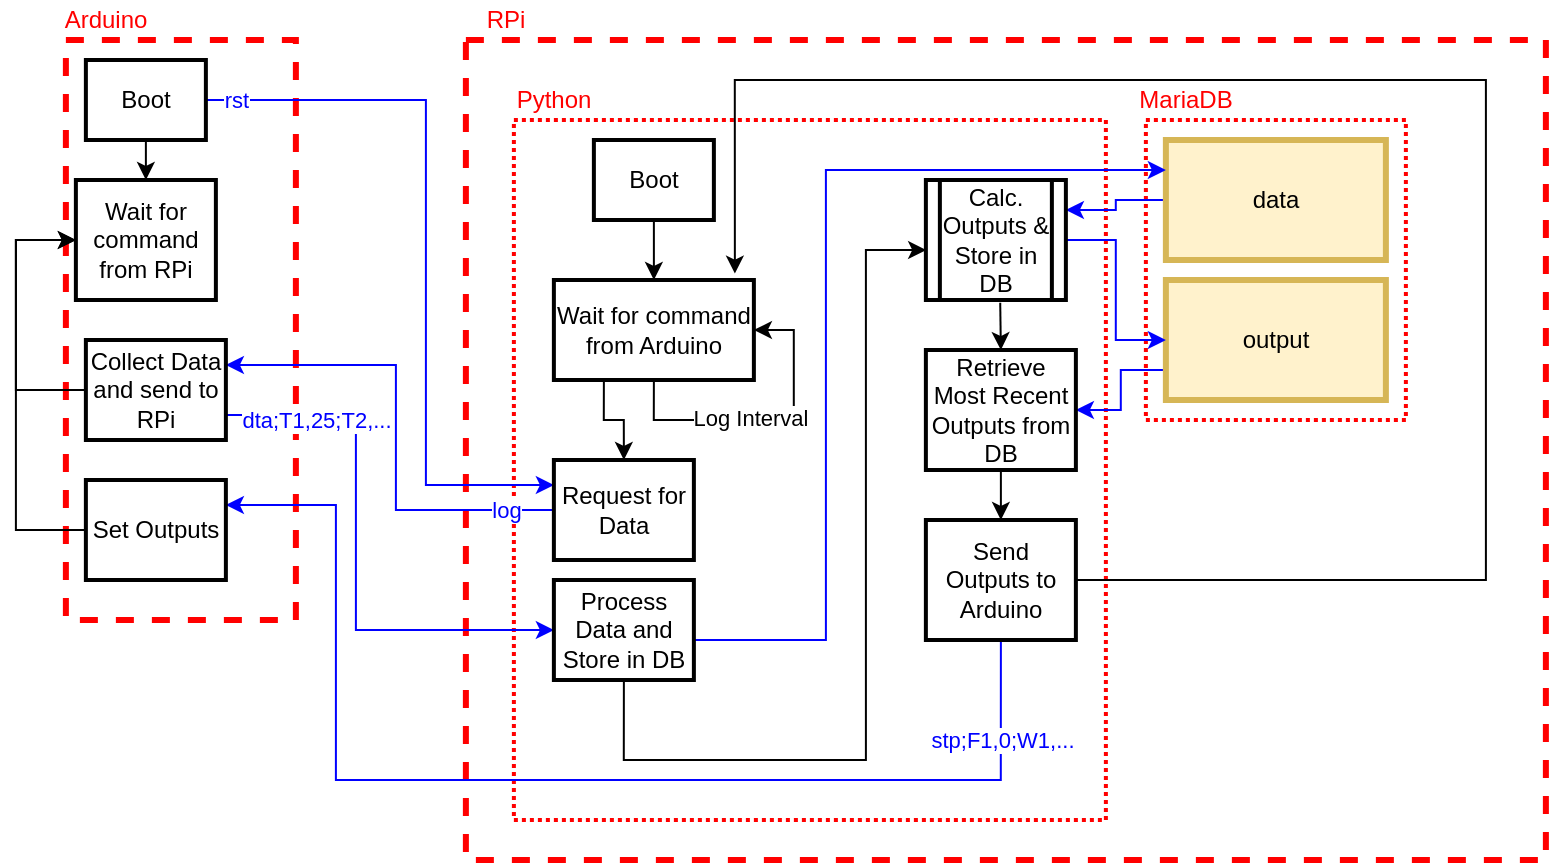<mxfile version="14.5.1" type="device"><diagram id="RWGLMWlC_g4qEUqN3l7Z" name="Page-1"><mxGraphModel dx="1673" dy="967" grid="1" gridSize="10" guides="1" tooltips="1" connect="1" arrows="1" fold="1" page="1" pageScale="1" pageWidth="1100" pageHeight="850" math="0" shadow="0"><root><mxCell id="0"/><mxCell id="1" parent="0"/><mxCell id="XjvnX1TcJAoGlD_zloyn-4" value="" style="whiteSpace=wrap;html=1;fillColor=none;strokeWidth=3;dashed=1;imageAspect=0;resizeWidth=1;resizeHeight=1;strokeColor=#FF0000;" vertex="1" parent="1"><mxGeometry x="404.94" y="80" width="540" height="410" as="geometry"/></mxCell><mxCell id="XjvnX1TcJAoGlD_zloyn-29" value="" style="rounded=0;whiteSpace=wrap;html=1;strokeWidth=2;fontColor=#FF0000;fillColor=none;strokeColor=#FF0000;dashed=1;dashPattern=1 1;" vertex="1" parent="1"><mxGeometry x="428.94" y="120" width="296" height="350" as="geometry"/></mxCell><mxCell id="XjvnX1TcJAoGlD_zloyn-31" value="" style="rounded=0;whiteSpace=wrap;html=1;strokeWidth=2;fontColor=#FF0000;fillColor=none;strokeColor=#FF0000;dashed=1;dashPattern=1 1;" vertex="1" parent="1"><mxGeometry x="744.94" y="120" width="130" height="150" as="geometry"/></mxCell><mxCell id="XjvnX1TcJAoGlD_zloyn-1" value="" style="whiteSpace=wrap;html=1;fillColor=none;strokeWidth=3;dashed=1;imageAspect=0;resizeWidth=1;resizeHeight=1;strokeColor=#FF0000;" vertex="1" parent="1"><mxGeometry x="204.94" y="80" width="115" height="290" as="geometry"/></mxCell><mxCell id="XjvnX1TcJAoGlD_zloyn-2" value="Arduino" style="text;html=1;strokeColor=none;fillColor=none;align=center;verticalAlign=middle;whiteSpace=wrap;rounded=0;dashed=1;fontColor=#FF0000;" vertex="1" parent="1"><mxGeometry x="204.94" y="60" width="40" height="20" as="geometry"/></mxCell><mxCell id="XjvnX1TcJAoGlD_zloyn-5" value="RPi" style="text;html=1;strokeColor=none;fillColor=none;align=center;verticalAlign=middle;whiteSpace=wrap;rounded=0;dashed=1;fontColor=#FF0000;" vertex="1" parent="1"><mxGeometry x="404.94" y="60" width="40" height="20" as="geometry"/></mxCell><mxCell id="XjvnX1TcJAoGlD_zloyn-7" value="MariaDB" style="text;html=1;strokeColor=none;fillColor=none;align=center;verticalAlign=middle;whiteSpace=wrap;rounded=0;dashed=1;fontColor=#FF0000;" vertex="1" parent="1"><mxGeometry x="744.94" y="100" width="40" height="20" as="geometry"/></mxCell><mxCell id="XjvnX1TcJAoGlD_zloyn-62" style="edgeStyle=orthogonalEdgeStyle;rounded=0;orthogonalLoop=1;jettySize=auto;html=1;exitX=0;exitY=0.5;exitDx=0;exitDy=0;entryX=1;entryY=0.25;entryDx=0;entryDy=0;strokeColor=#0000FF;fontColor=#000000;" edge="1" parent="1" source="XjvnX1TcJAoGlD_zloyn-8" target="XjvnX1TcJAoGlD_zloyn-65"><mxGeometry relative="1" as="geometry"><mxPoint x="709.94" y="172.5" as="targetPoint"/></mxGeometry></mxCell><mxCell id="XjvnX1TcJAoGlD_zloyn-8" value="data" style="rounded=0;whiteSpace=wrap;html=1;strokeColor=#d6b656;strokeWidth=3;fillColor=#fff2cc;" vertex="1" parent="1"><mxGeometry x="754.94" y="130" width="110" height="60" as="geometry"/></mxCell><mxCell id="XjvnX1TcJAoGlD_zloyn-55" style="edgeStyle=orthogonalEdgeStyle;rounded=0;orthogonalLoop=1;jettySize=auto;html=1;exitX=0;exitY=0.75;exitDx=0;exitDy=0;entryX=1;entryY=0.5;entryDx=0;entryDy=0;fontColor=#000000;strokeColor=#0000FF;" edge="1" parent="1" source="XjvnX1TcJAoGlD_zloyn-10" target="XjvnX1TcJAoGlD_zloyn-54"><mxGeometry relative="1" as="geometry"/></mxCell><mxCell id="XjvnX1TcJAoGlD_zloyn-10" value="output" style="rounded=0;whiteSpace=wrap;html=1;strokeColor=#d6b656;strokeWidth=3;fillColor=#fff2cc;" vertex="1" parent="1"><mxGeometry x="754.94" y="200" width="110" height="60" as="geometry"/></mxCell><mxCell id="XjvnX1TcJAoGlD_zloyn-14" style="edgeStyle=orthogonalEdgeStyle;rounded=0;orthogonalLoop=1;jettySize=auto;html=1;entryX=0;entryY=0.25;entryDx=0;entryDy=0;strokeColor=#0000FF;" edge="1" parent="1" source="XjvnX1TcJAoGlD_zloyn-11" target="XjvnX1TcJAoGlD_zloyn-39"><mxGeometry relative="1" as="geometry"><Array as="points"><mxPoint x="384.94" y="110"/><mxPoint x="384.94" y="303"/></Array></mxGeometry></mxCell><mxCell id="XjvnX1TcJAoGlD_zloyn-32" value="rst" style="edgeLabel;html=1;align=center;verticalAlign=middle;resizable=0;points=[];fontColor=#0000FF;" vertex="1" connectable="0" parent="XjvnX1TcJAoGlD_zloyn-14"><mxGeometry x="-0.195" y="-1" relative="1" as="geometry"><mxPoint x="-94" y="-37.5" as="offset"/></mxGeometry></mxCell><mxCell id="XjvnX1TcJAoGlD_zloyn-35" style="edgeStyle=orthogonalEdgeStyle;rounded=0;orthogonalLoop=1;jettySize=auto;html=1;exitX=0.5;exitY=1;exitDx=0;exitDy=0;entryX=0.5;entryY=0;entryDx=0;entryDy=0;fontColor=#0000FF;" edge="1" parent="1" source="XjvnX1TcJAoGlD_zloyn-11" target="XjvnX1TcJAoGlD_zloyn-34"><mxGeometry relative="1" as="geometry"/></mxCell><mxCell id="XjvnX1TcJAoGlD_zloyn-11" value="Boot" style="rounded=0;whiteSpace=wrap;html=1;strokeColor=#000000;strokeWidth=2;fillColor=none;" vertex="1" parent="1"><mxGeometry x="214.94" y="90" width="60" height="40" as="geometry"/></mxCell><mxCell id="XjvnX1TcJAoGlD_zloyn-24" style="edgeStyle=orthogonalEdgeStyle;rounded=0;orthogonalLoop=1;jettySize=auto;html=1;exitX=0.5;exitY=1;exitDx=0;exitDy=0;entryX=0.5;entryY=0;entryDx=0;entryDy=0;fontColor=#FF0000;" edge="1" parent="1" source="XjvnX1TcJAoGlD_zloyn-12" target="XjvnX1TcJAoGlD_zloyn-15"><mxGeometry relative="1" as="geometry"/></mxCell><mxCell id="XjvnX1TcJAoGlD_zloyn-12" value="Boot" style="rounded=0;whiteSpace=wrap;html=1;strokeColor=#000000;strokeWidth=2;fillColor=none;" vertex="1" parent="1"><mxGeometry x="468.94" y="130" width="60" height="40" as="geometry"/></mxCell><mxCell id="XjvnX1TcJAoGlD_zloyn-40" style="edgeStyle=orthogonalEdgeStyle;rounded=0;orthogonalLoop=1;jettySize=auto;html=1;exitX=0.25;exitY=1;exitDx=0;exitDy=0;entryX=0.5;entryY=0;entryDx=0;entryDy=0;strokeColor=#000000;fontColor=#0000FF;" edge="1" parent="1" source="XjvnX1TcJAoGlD_zloyn-15" target="XjvnX1TcJAoGlD_zloyn-39"><mxGeometry relative="1" as="geometry"/></mxCell><mxCell id="XjvnX1TcJAoGlD_zloyn-15" value="Wait for command from Arduino" style="rounded=0;whiteSpace=wrap;html=1;strokeColor=#000000;strokeWidth=2;fillColor=none;" vertex="1" parent="1"><mxGeometry x="448.94" y="200" width="100" height="50" as="geometry"/></mxCell><mxCell id="XjvnX1TcJAoGlD_zloyn-30" value="Python" style="text;html=1;strokeColor=none;fillColor=none;align=center;verticalAlign=middle;whiteSpace=wrap;rounded=0;dashed=1;fontColor=#FF0000;" vertex="1" parent="1"><mxGeometry x="428.94" y="100" width="40" height="20" as="geometry"/></mxCell><mxCell id="XjvnX1TcJAoGlD_zloyn-34" value="&lt;font color=&quot;#000000&quot;&gt;Wait for command from RPi&lt;/font&gt;" style="rounded=0;whiteSpace=wrap;html=1;strokeWidth=2;fillColor=none;fontColor=#0000FF;" vertex="1" parent="1"><mxGeometry x="209.94" y="150" width="70" height="60" as="geometry"/></mxCell><mxCell id="XjvnX1TcJAoGlD_zloyn-36" style="edgeStyle=orthogonalEdgeStyle;rounded=0;orthogonalLoop=1;jettySize=auto;html=1;exitX=0.5;exitY=1;exitDx=0;exitDy=0;entryX=1;entryY=0.5;entryDx=0;entryDy=0;fontColor=#0000FF;" edge="1" parent="1" source="XjvnX1TcJAoGlD_zloyn-15" target="XjvnX1TcJAoGlD_zloyn-15"><mxGeometry relative="1" as="geometry"/></mxCell><mxCell id="XjvnX1TcJAoGlD_zloyn-37" value="&lt;font color=&quot;#000000&quot;&gt;Log Interval&lt;/font&gt;" style="edgeLabel;html=1;align=center;verticalAlign=middle;resizable=0;points=[];fontColor=#0000FF;" vertex="1" connectable="0" parent="XjvnX1TcJAoGlD_zloyn-36"><mxGeometry x="-0.128" y="1" relative="1" as="geometry"><mxPoint as="offset"/></mxGeometry></mxCell><mxCell id="XjvnX1TcJAoGlD_zloyn-41" style="edgeStyle=orthogonalEdgeStyle;rounded=0;orthogonalLoop=1;jettySize=auto;html=1;exitX=0;exitY=0.5;exitDx=0;exitDy=0;fontColor=#0000FF;strokeColor=#0000FF;entryX=1;entryY=0.25;entryDx=0;entryDy=0;" edge="1" parent="1" source="XjvnX1TcJAoGlD_zloyn-39" target="XjvnX1TcJAoGlD_zloyn-43"><mxGeometry relative="1" as="geometry"><Array as="points"><mxPoint x="369.94" y="315"/><mxPoint x="369.94" y="243"/></Array></mxGeometry></mxCell><mxCell id="XjvnX1TcJAoGlD_zloyn-42" value="log" style="edgeLabel;html=1;align=center;verticalAlign=middle;resizable=0;points=[];fontColor=#0000FF;" vertex="1" connectable="0" parent="XjvnX1TcJAoGlD_zloyn-41"><mxGeometry x="-0.622" relative="1" as="geometry"><mxPoint x="20.29" y="-0.01" as="offset"/></mxGeometry></mxCell><mxCell id="XjvnX1TcJAoGlD_zloyn-39" value="&lt;font color=&quot;#000000&quot;&gt;Request for Data&lt;/font&gt;" style="whiteSpace=wrap;html=1;strokeColor=#000000;strokeWidth=2;fillColor=none;fontColor=#0000FF;" vertex="1" parent="1"><mxGeometry x="448.94" y="290" width="70" height="50" as="geometry"/></mxCell><mxCell id="XjvnX1TcJAoGlD_zloyn-47" style="edgeStyle=orthogonalEdgeStyle;rounded=0;orthogonalLoop=1;jettySize=auto;html=1;exitX=1;exitY=0.75;exitDx=0;exitDy=0;entryX=0;entryY=0.5;entryDx=0;entryDy=0;fontColor=#0000FF;strokeColor=#0000FF;" edge="1" parent="1" source="XjvnX1TcJAoGlD_zloyn-43" target="XjvnX1TcJAoGlD_zloyn-46"><mxGeometry relative="1" as="geometry"><Array as="points"><mxPoint x="349.94" y="268"/><mxPoint x="349.94" y="375"/></Array></mxGeometry></mxCell><mxCell id="XjvnX1TcJAoGlD_zloyn-48" value="&lt;font color=&quot;#0000ff&quot;&gt;dta;T1,25;T2,...&lt;/font&gt;" style="edgeLabel;html=1;align=center;verticalAlign=middle;resizable=0;points=[];" vertex="1" connectable="0" parent="XjvnX1TcJAoGlD_zloyn-47"><mxGeometry x="0.67" y="-2" relative="1" as="geometry"><mxPoint x="-74.17" y="-107" as="offset"/></mxGeometry></mxCell><mxCell id="XjvnX1TcJAoGlD_zloyn-71" style="edgeStyle=orthogonalEdgeStyle;rounded=0;orthogonalLoop=1;jettySize=auto;html=1;exitX=0;exitY=0.5;exitDx=0;exitDy=0;strokeColor=#000000;fontColor=#FF0000;entryX=0;entryY=0.5;entryDx=0;entryDy=0;" edge="1" parent="1" source="XjvnX1TcJAoGlD_zloyn-43" target="XjvnX1TcJAoGlD_zloyn-34"><mxGeometry relative="1" as="geometry"><mxPoint x="194.94" y="220" as="targetPoint"/><Array as="points"><mxPoint x="179.94" y="255"/><mxPoint x="179.94" y="180"/></Array></mxGeometry></mxCell><mxCell id="XjvnX1TcJAoGlD_zloyn-43" value="&lt;font color=&quot;#000000&quot;&gt;Collect Data and send to RPi&lt;/font&gt;" style="whiteSpace=wrap;html=1;strokeColor=#000000;strokeWidth=2;fillColor=none;fontColor=#0000FF;" vertex="1" parent="1"><mxGeometry x="214.94" y="230" width="70" height="50" as="geometry"/></mxCell><mxCell id="XjvnX1TcJAoGlD_zloyn-49" style="edgeStyle=orthogonalEdgeStyle;rounded=0;orthogonalLoop=1;jettySize=auto;html=1;exitX=1;exitY=0.5;exitDx=0;exitDy=0;entryX=0;entryY=0.25;entryDx=0;entryDy=0;fontColor=#000000;strokeColor=#0000FF;" edge="1" parent="1" target="XjvnX1TcJAoGlD_zloyn-8"><mxGeometry relative="1" as="geometry"><mxPoint x="518.94" y="355.0" as="sourcePoint"/><Array as="points"><mxPoint x="518.94" y="380"/><mxPoint x="584.94" y="380"/><mxPoint x="584.94" y="145"/></Array></mxGeometry></mxCell><mxCell id="XjvnX1TcJAoGlD_zloyn-52" style="edgeStyle=orthogonalEdgeStyle;rounded=0;orthogonalLoop=1;jettySize=auto;html=1;exitX=0.5;exitY=1;exitDx=0;exitDy=0;strokeColor=#000000;fontColor=#000000;entryX=0.002;entryY=0.584;entryDx=0;entryDy=0;entryPerimeter=0;" edge="1" parent="1" source="XjvnX1TcJAoGlD_zloyn-46" target="XjvnX1TcJAoGlD_zloyn-65"><mxGeometry relative="1" as="geometry"><mxPoint x="483.94" y="350.0" as="sourcePoint"/><mxPoint x="634.94" y="185.0" as="targetPoint"/><Array as="points"><mxPoint x="483.94" y="440"/><mxPoint x="604.94" y="440"/><mxPoint x="604.94" y="185"/></Array></mxGeometry></mxCell><mxCell id="XjvnX1TcJAoGlD_zloyn-46" value="&lt;font color=&quot;#000000&quot;&gt;Process Data and Store in DB&lt;/font&gt;" style="whiteSpace=wrap;html=1;strokeColor=#000000;strokeWidth=2;fillColor=none;fontColor=#0000FF;" vertex="1" parent="1"><mxGeometry x="448.94" y="350" width="70" height="50" as="geometry"/></mxCell><mxCell id="XjvnX1TcJAoGlD_zloyn-53" style="edgeStyle=orthogonalEdgeStyle;rounded=0;orthogonalLoop=1;jettySize=auto;html=1;exitX=1;exitY=0.5;exitDx=0;exitDy=0;entryX=0;entryY=0.5;entryDx=0;entryDy=0;fontColor=#000000;strokeColor=#0000FF;" edge="1" parent="1" source="XjvnX1TcJAoGlD_zloyn-65" target="XjvnX1TcJAoGlD_zloyn-10"><mxGeometry relative="1" as="geometry"><mxPoint x="709.94" y="185.0" as="sourcePoint"/></mxGeometry></mxCell><mxCell id="XjvnX1TcJAoGlD_zloyn-57" style="edgeStyle=orthogonalEdgeStyle;rounded=0;orthogonalLoop=1;jettySize=auto;html=1;exitX=0.531;exitY=1.022;exitDx=0;exitDy=0;entryX=0.5;entryY=0;entryDx=0;entryDy=0;strokeColor=#000000;fontColor=#000000;exitPerimeter=0;" edge="1" parent="1" source="XjvnX1TcJAoGlD_zloyn-65" target="XjvnX1TcJAoGlD_zloyn-54"><mxGeometry relative="1" as="geometry"><mxPoint x="672.44" y="210.0" as="sourcePoint"/></mxGeometry></mxCell><mxCell id="XjvnX1TcJAoGlD_zloyn-58" style="edgeStyle=orthogonalEdgeStyle;rounded=0;orthogonalLoop=1;jettySize=auto;html=1;exitX=0.5;exitY=1;exitDx=0;exitDy=0;entryX=0.5;entryY=0;entryDx=0;entryDy=0;strokeColor=#000000;fontColor=#000000;" edge="1" parent="1" source="XjvnX1TcJAoGlD_zloyn-54" target="XjvnX1TcJAoGlD_zloyn-56"><mxGeometry relative="1" as="geometry"/></mxCell><mxCell id="XjvnX1TcJAoGlD_zloyn-54" value="&lt;font color=&quot;#000000&quot;&gt;Retrieve Most Recent Outputs from DB&lt;/font&gt;" style="whiteSpace=wrap;html=1;strokeColor=#000000;strokeWidth=2;fillColor=none;fontColor=#0000FF;" vertex="1" parent="1"><mxGeometry x="634.94" y="235" width="75" height="60" as="geometry"/></mxCell><mxCell id="XjvnX1TcJAoGlD_zloyn-59" style="edgeStyle=orthogonalEdgeStyle;rounded=0;orthogonalLoop=1;jettySize=auto;html=1;exitX=0.5;exitY=1;exitDx=0;exitDy=0;strokeColor=#0000FF;fontColor=#000000;entryX=1;entryY=0.25;entryDx=0;entryDy=0;" edge="1" parent="1" source="XjvnX1TcJAoGlD_zloyn-56" target="XjvnX1TcJAoGlD_zloyn-69"><mxGeometry relative="1" as="geometry"><Array as="points"><mxPoint x="672.94" y="450"/><mxPoint x="339.94" y="450"/><mxPoint x="339.94" y="313"/></Array></mxGeometry></mxCell><mxCell id="XjvnX1TcJAoGlD_zloyn-66" value="&lt;font color=&quot;#0000ff&quot;&gt;stp;F1,0;W1,...&lt;/font&gt;" style="edgeLabel;html=1;align=center;verticalAlign=middle;resizable=0;points=[];fontColor=#000000;" vertex="1" connectable="0" parent="XjvnX1TcJAoGlD_zloyn-59"><mxGeometry x="-0.832" relative="1" as="geometry"><mxPoint as="offset"/></mxGeometry></mxCell><mxCell id="XjvnX1TcJAoGlD_zloyn-67" style="edgeStyle=orthogonalEdgeStyle;rounded=0;orthogonalLoop=1;jettySize=auto;html=1;exitX=1;exitY=0.5;exitDx=0;exitDy=0;entryX=0.905;entryY=-0.064;entryDx=0;entryDy=0;entryPerimeter=0;fontColor=#000000;" edge="1" parent="1" source="XjvnX1TcJAoGlD_zloyn-56" target="XjvnX1TcJAoGlD_zloyn-15"><mxGeometry relative="1" as="geometry"><Array as="points"><mxPoint x="914.94" y="350"/><mxPoint x="914.94" y="100"/><mxPoint x="539.94" y="100"/></Array></mxGeometry></mxCell><mxCell id="XjvnX1TcJAoGlD_zloyn-56" value="&lt;font color=&quot;#000000&quot;&gt;Send Outputs to Arduino&lt;/font&gt;" style="whiteSpace=wrap;html=1;strokeColor=#000000;strokeWidth=2;fillColor=none;fontColor=#0000FF;" vertex="1" parent="1"><mxGeometry x="634.94" y="320" width="75" height="60" as="geometry"/></mxCell><mxCell id="XjvnX1TcJAoGlD_zloyn-65" value="Calc. Outputs &amp;amp; Store in DB" style="shape=process;whiteSpace=wrap;html=1;backgroundOutline=1;strokeWidth=2;fillColor=none;fontColor=#000000;" vertex="1" parent="1"><mxGeometry x="634.94" y="150" width="70" height="60" as="geometry"/></mxCell><mxCell id="XjvnX1TcJAoGlD_zloyn-70" style="edgeStyle=orthogonalEdgeStyle;rounded=0;orthogonalLoop=1;jettySize=auto;html=1;exitX=0;exitY=0.5;exitDx=0;exitDy=0;entryX=0;entryY=0.5;entryDx=0;entryDy=0;strokeColor=#000000;fontColor=#FF0000;" edge="1" parent="1" source="XjvnX1TcJAoGlD_zloyn-69" target="XjvnX1TcJAoGlD_zloyn-34"><mxGeometry relative="1" as="geometry"><Array as="points"><mxPoint x="179.94" y="325"/><mxPoint x="179.94" y="180"/></Array></mxGeometry></mxCell><mxCell id="XjvnX1TcJAoGlD_zloyn-69" value="&lt;font color=&quot;#000000&quot;&gt;Set Outputs&lt;/font&gt;" style="whiteSpace=wrap;html=1;strokeColor=#000000;strokeWidth=2;fillColor=none;fontColor=#0000FF;" vertex="1" parent="1"><mxGeometry x="214.94" y="300" width="70" height="50" as="geometry"/></mxCell></root></mxGraphModel></diagram></mxfile>